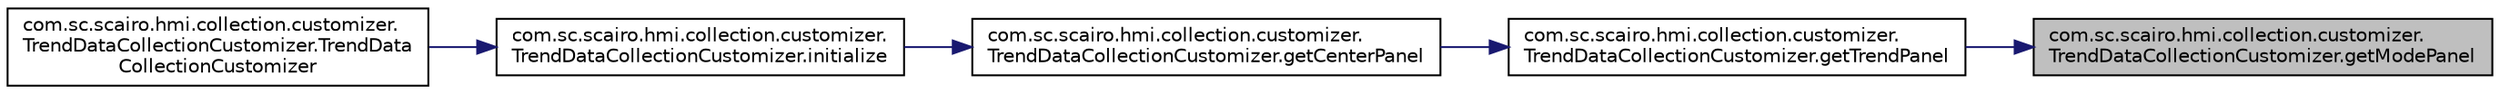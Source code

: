 digraph "com.sc.scairo.hmi.collection.customizer.TrendDataCollectionCustomizer.getModePanel"
{
 // LATEX_PDF_SIZE
  edge [fontname="Helvetica",fontsize="10",labelfontname="Helvetica",labelfontsize="10"];
  node [fontname="Helvetica",fontsize="10",shape=record];
  rankdir="RL";
  Node1 [label="com.sc.scairo.hmi.collection.customizer.\lTrendDataCollectionCustomizer.getModePanel",height=0.2,width=0.4,color="black", fillcolor="grey75", style="filled", fontcolor="black",tooltip=" "];
  Node1 -> Node2 [dir="back",color="midnightblue",fontsize="10",style="solid",fontname="Helvetica"];
  Node2 [label="com.sc.scairo.hmi.collection.customizer.\lTrendDataCollectionCustomizer.getTrendPanel",height=0.2,width=0.4,color="black", fillcolor="white", style="filled",URL="$classcom_1_1sc_1_1scairo_1_1hmi_1_1collection_1_1customizer_1_1_trend_data_collection_customizer.html#a26dfeaebd5cabf03e42d0b19faddf166",tooltip=" "];
  Node2 -> Node3 [dir="back",color="midnightblue",fontsize="10",style="solid",fontname="Helvetica"];
  Node3 [label="com.sc.scairo.hmi.collection.customizer.\lTrendDataCollectionCustomizer.getCenterPanel",height=0.2,width=0.4,color="black", fillcolor="white", style="filled",URL="$classcom_1_1sc_1_1scairo_1_1hmi_1_1collection_1_1customizer_1_1_trend_data_collection_customizer.html#a2cc2cbf7928841a10cb11c5ef8090dd6",tooltip=" "];
  Node3 -> Node4 [dir="back",color="midnightblue",fontsize="10",style="solid",fontname="Helvetica"];
  Node4 [label="com.sc.scairo.hmi.collection.customizer.\lTrendDataCollectionCustomizer.initialize",height=0.2,width=0.4,color="black", fillcolor="white", style="filled",URL="$classcom_1_1sc_1_1scairo_1_1hmi_1_1collection_1_1customizer_1_1_trend_data_collection_customizer.html#ae028444977be676c53afe45cf02bab2e",tooltip=" "];
  Node4 -> Node5 [dir="back",color="midnightblue",fontsize="10",style="solid",fontname="Helvetica"];
  Node5 [label="com.sc.scairo.hmi.collection.customizer.\lTrendDataCollectionCustomizer.TrendData\lCollectionCustomizer",height=0.2,width=0.4,color="black", fillcolor="white", style="filled",URL="$classcom_1_1sc_1_1scairo_1_1hmi_1_1collection_1_1customizer_1_1_trend_data_collection_customizer.html#a897655991ce4acd767db0ebe41a03d04",tooltip=" "];
}
